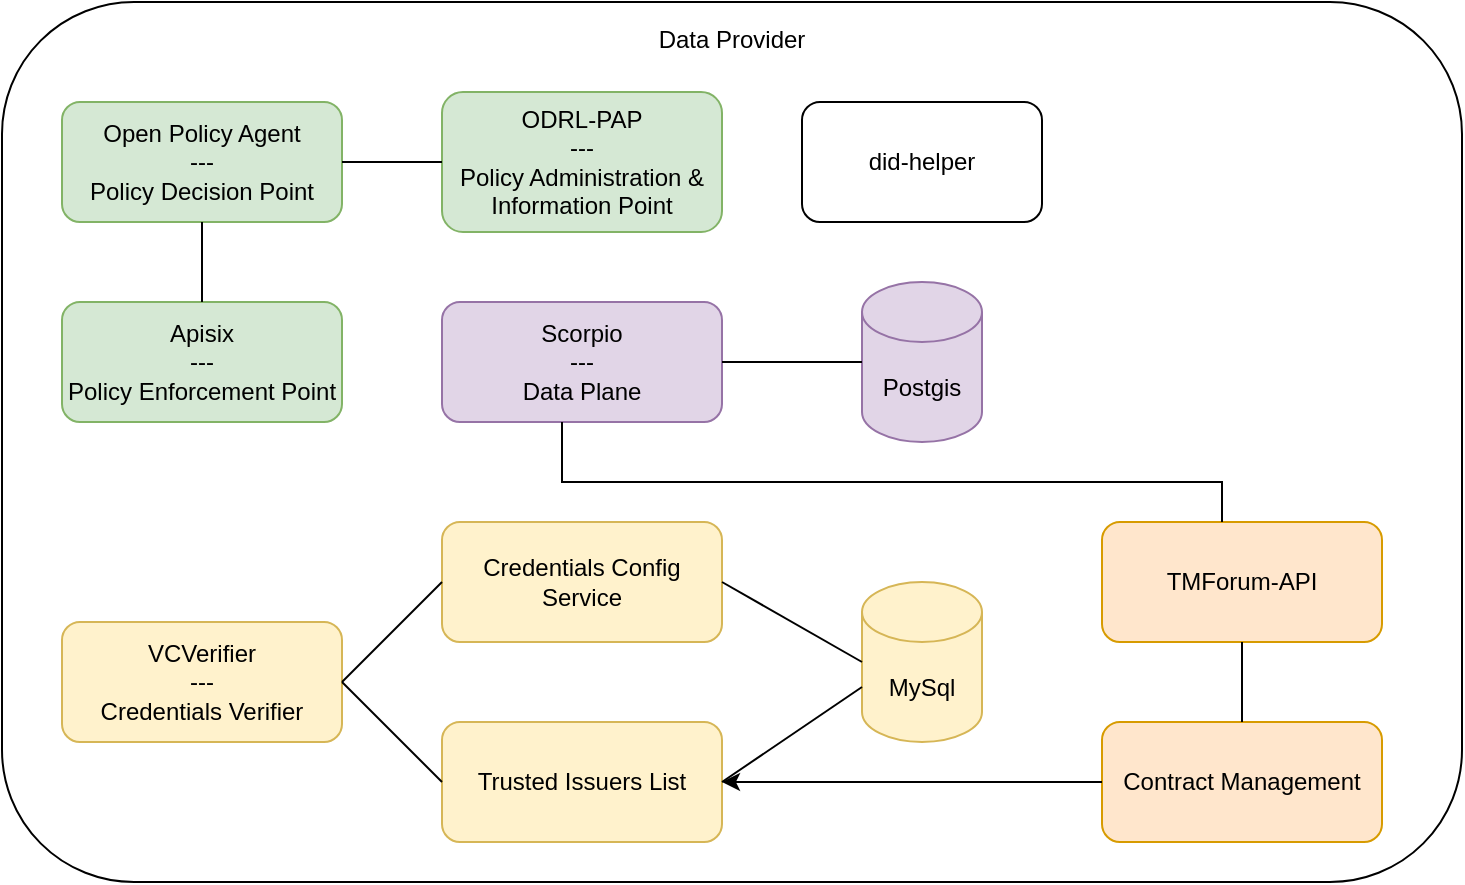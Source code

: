 <mxfile version="24.5.3" type="device">
  <diagram name="Page-1" id="rYzr1DH2yIFesMKslzU0">
    <mxGraphModel dx="1434" dy="763" grid="1" gridSize="10" guides="1" tooltips="1" connect="1" arrows="1" fold="1" page="1" pageScale="1" pageWidth="850" pageHeight="1100" math="0" shadow="0">
      <root>
        <mxCell id="0" />
        <mxCell id="1" parent="0" />
        <mxCell id="w16GQVXMl-_tRw7hFywQ-32" value="&lt;div&gt;Data Provider&lt;/div&gt;&lt;div&gt;&lt;br&gt;&lt;/div&gt;&lt;div&gt;&lt;br&gt;&lt;/div&gt;&lt;div&gt;&lt;br&gt;&lt;/div&gt;&lt;div&gt;&lt;br&gt;&lt;/div&gt;&lt;div&gt;&lt;br&gt;&lt;/div&gt;&lt;div&gt;&lt;br&gt;&lt;/div&gt;&lt;div&gt;&lt;br&gt;&lt;/div&gt;&lt;div&gt;&lt;br&gt;&lt;/div&gt;&lt;div&gt;&lt;br&gt;&lt;/div&gt;&lt;div&gt;&lt;br&gt;&lt;/div&gt;&lt;div&gt;&lt;br&gt;&lt;/div&gt;&lt;div&gt;&lt;br&gt;&lt;/div&gt;&lt;div&gt;&lt;br&gt;&lt;/div&gt;&lt;div&gt;&lt;br&gt;&lt;/div&gt;&lt;div&gt;&lt;br&gt;&lt;/div&gt;&lt;div&gt;&lt;br&gt;&lt;/div&gt;&lt;div&gt;&lt;br&gt;&lt;/div&gt;&lt;div&gt;&lt;br&gt;&lt;/div&gt;&lt;div&gt;&lt;br&gt;&lt;/div&gt;&lt;div&gt;&lt;br&gt;&lt;/div&gt;&lt;div&gt;&lt;br&gt;&lt;/div&gt;&lt;div&gt;&lt;br&gt;&lt;/div&gt;&lt;div&gt;&lt;br&gt;&lt;/div&gt;&lt;div&gt;&lt;br&gt;&lt;/div&gt;&lt;div&gt;&lt;br&gt;&lt;/div&gt;&lt;div&gt;&lt;br&gt;&lt;/div&gt;&lt;div&gt;&lt;br&gt;&lt;/div&gt;&lt;div&gt;&lt;br&gt;&lt;/div&gt;" style="rounded=1;whiteSpace=wrap;html=1;" parent="1" vertex="1">
          <mxGeometry x="30" y="310" width="730" height="440" as="geometry" />
        </mxCell>
        <mxCell id="w16GQVXMl-_tRw7hFywQ-7" value="did-helper" style="rounded=1;whiteSpace=wrap;html=1;" parent="1" vertex="1">
          <mxGeometry x="430" y="360" width="120" height="60" as="geometry" />
        </mxCell>
        <mxCell id="w16GQVXMl-_tRw7hFywQ-13" value="&lt;div&gt;Scorpio&lt;/div&gt;&lt;div&gt;---&lt;/div&gt;&lt;div&gt;Data Plane&lt;br&gt;&lt;/div&gt;" style="rounded=1;whiteSpace=wrap;html=1;fillColor=#e1d5e7;strokeColor=#9673a6;" parent="1" vertex="1">
          <mxGeometry x="250" y="460" width="140" height="60" as="geometry" />
        </mxCell>
        <mxCell id="w16GQVXMl-_tRw7hFywQ-14" value="Postgis" style="shape=cylinder3;whiteSpace=wrap;html=1;boundedLbl=1;backgroundOutline=1;size=15;fillColor=#e1d5e7;strokeColor=#9673a6;" parent="1" vertex="1">
          <mxGeometry x="460" y="450" width="60" height="80" as="geometry" />
        </mxCell>
        <mxCell id="w16GQVXMl-_tRw7hFywQ-15" value="" style="endArrow=none;html=1;rounded=0;entryX=1;entryY=0.5;entryDx=0;entryDy=0;" parent="1" source="w16GQVXMl-_tRw7hFywQ-14" target="w16GQVXMl-_tRw7hFywQ-13" edge="1">
          <mxGeometry width="50" height="50" relative="1" as="geometry">
            <mxPoint x="200" y="580" as="sourcePoint" />
            <mxPoint x="250" y="530" as="targetPoint" />
          </mxGeometry>
        </mxCell>
        <mxCell id="w16GQVXMl-_tRw7hFywQ-16" value="&lt;div&gt;Apisix&lt;/div&gt;&lt;div&gt;---&lt;/div&gt;&lt;div&gt;Policy Enforcement Point&lt;br&gt;&lt;/div&gt;" style="rounded=1;whiteSpace=wrap;html=1;fillColor=#d5e8d4;strokeColor=#82b366;" parent="1" vertex="1">
          <mxGeometry x="60" y="460" width="140" height="60" as="geometry" />
        </mxCell>
        <mxCell id="w16GQVXMl-_tRw7hFywQ-17" value="&lt;div&gt;Open Policy Agent&lt;/div&gt;&lt;div&gt;---&lt;/div&gt;&lt;div&gt;Policy Decision Point &lt;br&gt;&lt;/div&gt;" style="rounded=1;whiteSpace=wrap;html=1;fillColor=#d5e8d4;strokeColor=#82b366;" parent="1" vertex="1">
          <mxGeometry x="60" y="360" width="140" height="60" as="geometry" />
        </mxCell>
        <mxCell id="w16GQVXMl-_tRw7hFywQ-19" value="&lt;div&gt;ODRL-PAP&lt;/div&gt;&lt;div&gt;---&lt;/div&gt;&lt;div&gt;Policy Administration &amp;amp; Information Point&lt;br&gt;&lt;/div&gt;" style="rounded=1;whiteSpace=wrap;html=1;fillColor=#d5e8d4;strokeColor=#82b366;" parent="1" vertex="1">
          <mxGeometry x="250" y="355" width="140" height="70" as="geometry" />
        </mxCell>
        <mxCell id="w16GQVXMl-_tRw7hFywQ-20" value="" style="endArrow=none;html=1;rounded=0;entryX=1;entryY=0.5;entryDx=0;entryDy=0;" parent="1" source="w16GQVXMl-_tRw7hFywQ-19" target="w16GQVXMl-_tRw7hFywQ-17" edge="1">
          <mxGeometry width="50" height="50" relative="1" as="geometry">
            <mxPoint x="-100" y="730" as="sourcePoint" />
            <mxPoint x="-50" y="680" as="targetPoint" />
          </mxGeometry>
        </mxCell>
        <mxCell id="w16GQVXMl-_tRw7hFywQ-21" value="&lt;div&gt;VCVerifier&lt;/div&gt;&lt;div&gt;---&lt;/div&gt;&lt;div&gt;Credentials Verifier&lt;br&gt;&lt;/div&gt;" style="rounded=1;whiteSpace=wrap;html=1;fillColor=#fff2cc;strokeColor=#d6b656;" parent="1" vertex="1">
          <mxGeometry x="60" y="620" width="140" height="60" as="geometry" />
        </mxCell>
        <mxCell id="w16GQVXMl-_tRw7hFywQ-24" value="" style="endArrow=none;html=1;rounded=0;entryX=0.5;entryY=1;entryDx=0;entryDy=0;" parent="1" source="w16GQVXMl-_tRw7hFywQ-16" target="w16GQVXMl-_tRw7hFywQ-17" edge="1">
          <mxGeometry width="50" height="50" relative="1" as="geometry">
            <mxPoint x="-190" y="510" as="sourcePoint" />
            <mxPoint x="-140" y="460" as="targetPoint" />
          </mxGeometry>
        </mxCell>
        <mxCell id="w16GQVXMl-_tRw7hFywQ-25" value="&lt;div&gt;Credentials Config Service&lt;br&gt;&lt;/div&gt;" style="rounded=1;whiteSpace=wrap;html=1;fillColor=#fff2cc;strokeColor=#d6b656;" parent="1" vertex="1">
          <mxGeometry x="250" y="570" width="140" height="60" as="geometry" />
        </mxCell>
        <mxCell id="w16GQVXMl-_tRw7hFywQ-26" value="Trusted Issuers List" style="rounded=1;whiteSpace=wrap;html=1;fillColor=#fff2cc;strokeColor=#d6b656;" parent="1" vertex="1">
          <mxGeometry x="250" y="670" width="140" height="60" as="geometry" />
        </mxCell>
        <mxCell id="w16GQVXMl-_tRw7hFywQ-27" value="MySql" style="shape=cylinder3;whiteSpace=wrap;html=1;boundedLbl=1;backgroundOutline=1;size=15;fillColor=#fff2cc;strokeColor=#d6b656;" parent="1" vertex="1">
          <mxGeometry x="460" y="600" width="60" height="80" as="geometry" />
        </mxCell>
        <mxCell id="w16GQVXMl-_tRw7hFywQ-28" value="" style="endArrow=none;html=1;rounded=0;entryX=1;entryY=0.5;entryDx=0;entryDy=0;exitX=0;exitY=0.5;exitDx=0;exitDy=0;exitPerimeter=0;" parent="1" source="w16GQVXMl-_tRw7hFywQ-27" target="w16GQVXMl-_tRw7hFywQ-25" edge="1">
          <mxGeometry width="50" height="50" relative="1" as="geometry">
            <mxPoint x="50" y="780" as="sourcePoint" />
            <mxPoint x="100" y="730" as="targetPoint" />
          </mxGeometry>
        </mxCell>
        <mxCell id="w16GQVXMl-_tRw7hFywQ-29" value="" style="endArrow=none;html=1;rounded=0;entryX=0;entryY=0;entryDx=0;entryDy=52.5;entryPerimeter=0;exitX=1;exitY=0.5;exitDx=0;exitDy=0;" parent="1" source="w16GQVXMl-_tRw7hFywQ-26" target="w16GQVXMl-_tRw7hFywQ-27" edge="1">
          <mxGeometry width="50" height="50" relative="1" as="geometry">
            <mxPoint x="380" y="700" as="sourcePoint" />
            <mxPoint x="300" y="780" as="targetPoint" />
          </mxGeometry>
        </mxCell>
        <mxCell id="w16GQVXMl-_tRw7hFywQ-30" value="" style="endArrow=none;html=1;rounded=0;entryX=0;entryY=0.5;entryDx=0;entryDy=0;exitX=1;exitY=0.5;exitDx=0;exitDy=0;" parent="1" source="w16GQVXMl-_tRw7hFywQ-21" target="w16GQVXMl-_tRw7hFywQ-25" edge="1">
          <mxGeometry width="50" height="50" relative="1" as="geometry">
            <mxPoint x="-160" y="740" as="sourcePoint" />
            <mxPoint x="-110" y="690" as="targetPoint" />
          </mxGeometry>
        </mxCell>
        <mxCell id="w16GQVXMl-_tRw7hFywQ-31" value="" style="endArrow=none;html=1;rounded=0;entryX=0;entryY=0.5;entryDx=0;entryDy=0;exitX=1;exitY=0.5;exitDx=0;exitDy=0;" parent="1" source="w16GQVXMl-_tRw7hFywQ-21" target="w16GQVXMl-_tRw7hFywQ-26" edge="1">
          <mxGeometry width="50" height="50" relative="1" as="geometry">
            <mxPoint x="60" y="780" as="sourcePoint" />
            <mxPoint x="110" y="730" as="targetPoint" />
          </mxGeometry>
        </mxCell>
        <mxCell id="zDRT03OJtIV-XoysJIOY-1" value="TMForum-API" style="rounded=1;whiteSpace=wrap;html=1;fillColor=#ffe6cc;strokeColor=#d79b00;" vertex="1" parent="1">
          <mxGeometry x="580" y="570" width="140" height="60" as="geometry" />
        </mxCell>
        <mxCell id="zDRT03OJtIV-XoysJIOY-2" value="Contract Management" style="rounded=1;whiteSpace=wrap;html=1;fillColor=#ffe6cc;strokeColor=#d79b00;" vertex="1" parent="1">
          <mxGeometry x="580" y="670" width="140" height="60" as="geometry" />
        </mxCell>
        <mxCell id="zDRT03OJtIV-XoysJIOY-3" value="" style="endArrow=none;html=1;rounded=0;entryX=0.5;entryY=1;entryDx=0;entryDy=0;" edge="1" parent="1" source="zDRT03OJtIV-XoysJIOY-2" target="zDRT03OJtIV-XoysJIOY-1">
          <mxGeometry width="50" height="50" relative="1" as="geometry">
            <mxPoint x="980" y="610" as="sourcePoint" />
            <mxPoint x="1030" y="560" as="targetPoint" />
          </mxGeometry>
        </mxCell>
        <mxCell id="zDRT03OJtIV-XoysJIOY-4" value="" style="endArrow=classic;html=1;rounded=0;exitX=0;exitY=0.5;exitDx=0;exitDy=0;" edge="1" parent="1" source="zDRT03OJtIV-XoysJIOY-2" target="w16GQVXMl-_tRw7hFywQ-26">
          <mxGeometry width="50" height="50" relative="1" as="geometry">
            <mxPoint x="450" y="840" as="sourcePoint" />
            <mxPoint x="500" y="790" as="targetPoint" />
          </mxGeometry>
        </mxCell>
        <mxCell id="zDRT03OJtIV-XoysJIOY-5" value="" style="endArrow=none;html=1;rounded=0;exitX=0.5;exitY=1;exitDx=0;exitDy=0;entryX=0.5;entryY=0;entryDx=0;entryDy=0;" edge="1" parent="1">
          <mxGeometry width="50" height="50" relative="1" as="geometry">
            <mxPoint x="310" y="520" as="sourcePoint" />
            <mxPoint x="640" y="570" as="targetPoint" />
            <Array as="points">
              <mxPoint x="310" y="550" />
              <mxPoint x="640" y="550" />
            </Array>
          </mxGeometry>
        </mxCell>
      </root>
    </mxGraphModel>
  </diagram>
</mxfile>
